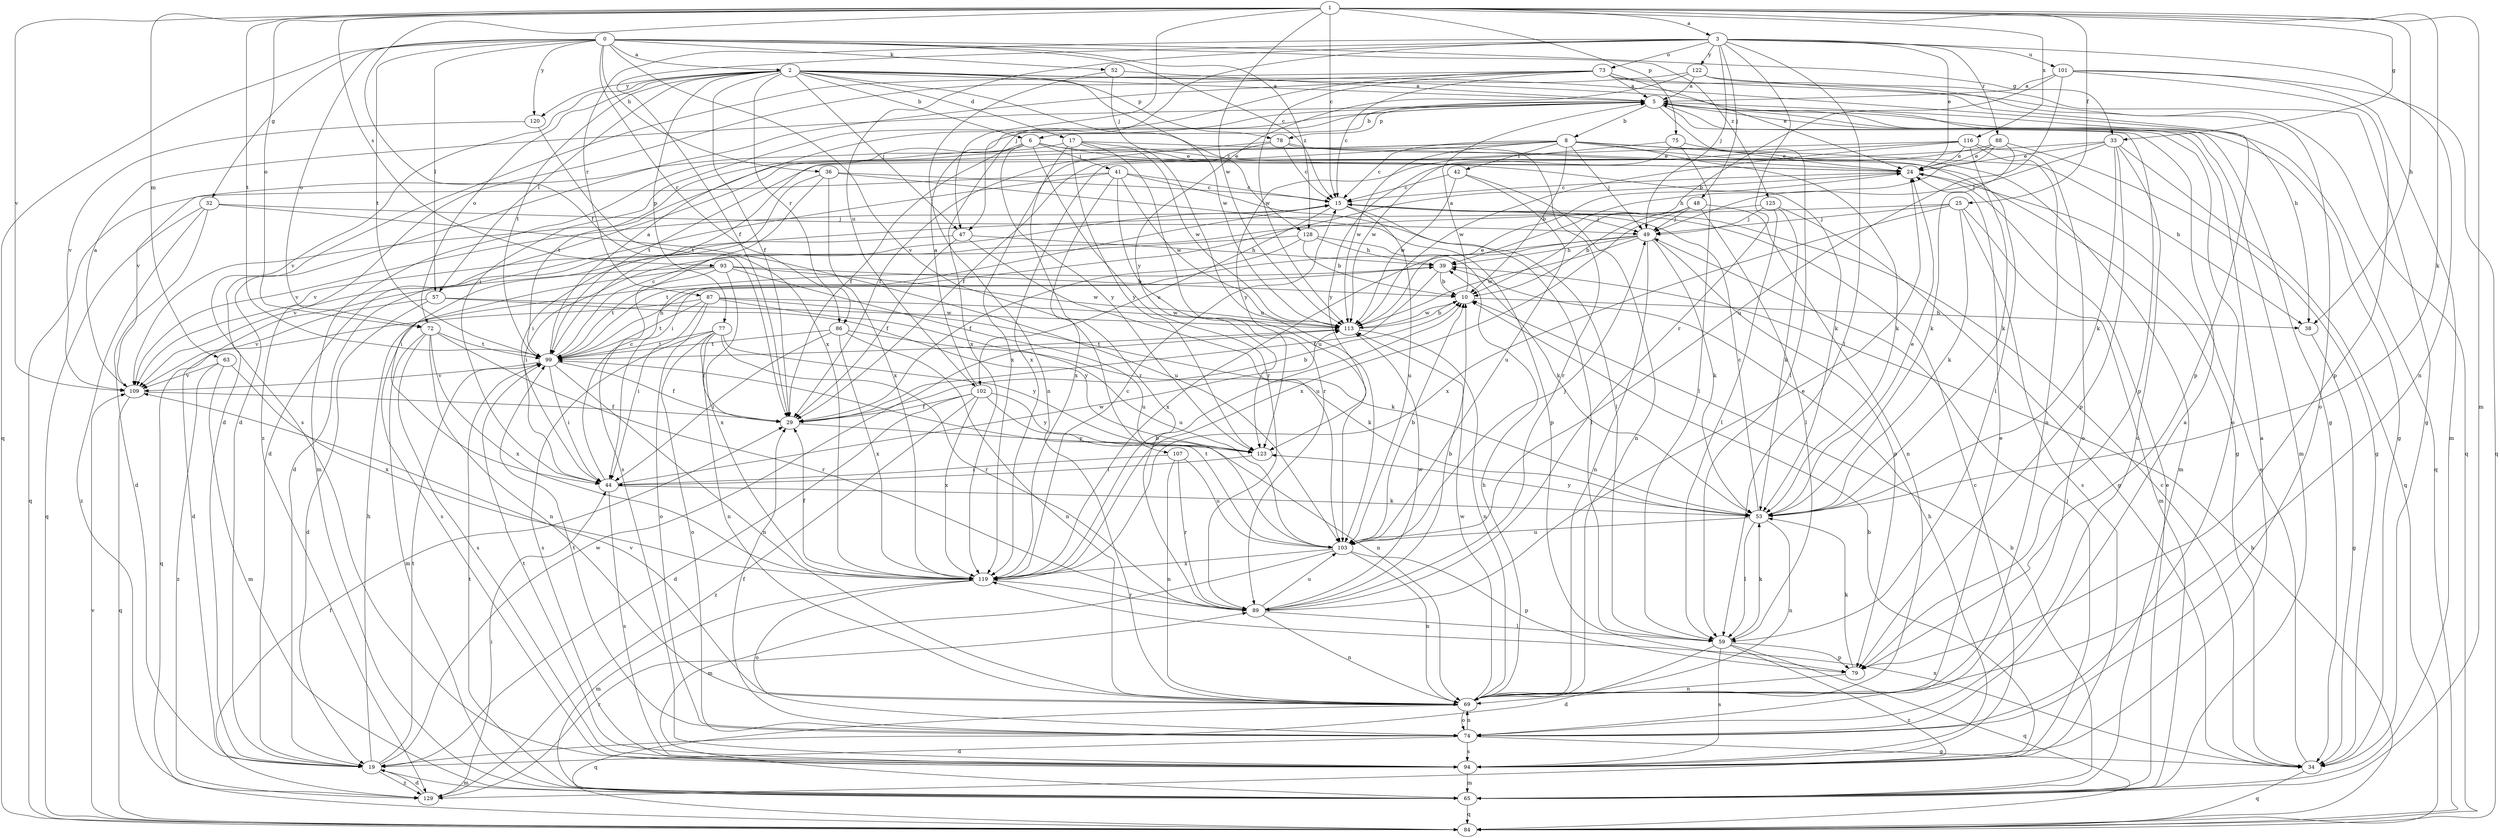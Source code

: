 strict digraph  {
0;
1;
2;
3;
5;
6;
8;
10;
15;
17;
19;
24;
25;
29;
32;
33;
34;
36;
38;
39;
41;
42;
44;
47;
48;
49;
52;
53;
57;
59;
63;
65;
69;
72;
73;
74;
75;
77;
78;
79;
84;
86;
87;
88;
89;
93;
94;
99;
101;
102;
103;
107;
109;
113;
116;
119;
120;
122;
123;
125;
128;
129;
0 -> 2  [label=a];
0 -> 15  [label=c];
0 -> 32  [label=g];
0 -> 33  [label=g];
0 -> 36  [label=h];
0 -> 52  [label=k];
0 -> 57  [label=l];
0 -> 72  [label=o];
0 -> 84  [label=q];
0 -> 86  [label=r];
0 -> 99  [label=t];
0 -> 107  [label=v];
0 -> 120  [label=y];
0 -> 125  [label=z];
0 -> 128  [label=z];
1 -> 3  [label=a];
1 -> 15  [label=c];
1 -> 25  [label=f];
1 -> 29  [label=f];
1 -> 33  [label=g];
1 -> 38  [label=h];
1 -> 47  [label=j];
1 -> 53  [label=k];
1 -> 63  [label=m];
1 -> 65  [label=m];
1 -> 72  [label=o];
1 -> 75  [label=p];
1 -> 93  [label=s];
1 -> 99  [label=t];
1 -> 109  [label=v];
1 -> 113  [label=w];
1 -> 116  [label=x];
2 -> 5  [label=a];
2 -> 6  [label=b];
2 -> 17  [label=d];
2 -> 29  [label=f];
2 -> 34  [label=g];
2 -> 38  [label=h];
2 -> 47  [label=j];
2 -> 57  [label=l];
2 -> 72  [label=o];
2 -> 77  [label=p];
2 -> 78  [label=p];
2 -> 86  [label=r];
2 -> 94  [label=s];
2 -> 99  [label=t];
2 -> 113  [label=w];
2 -> 120  [label=y];
2 -> 128  [label=z];
3 -> 24  [label=e];
3 -> 29  [label=f];
3 -> 47  [label=j];
3 -> 48  [label=j];
3 -> 49  [label=j];
3 -> 59  [label=l];
3 -> 69  [label=n];
3 -> 73  [label=o];
3 -> 87  [label=r];
3 -> 88  [label=r];
3 -> 89  [label=r];
3 -> 101  [label=u];
3 -> 102  [label=u];
3 -> 122  [label=y];
5 -> 6  [label=b];
5 -> 8  [label=b];
5 -> 34  [label=g];
5 -> 59  [label=l];
5 -> 65  [label=m];
5 -> 74  [label=o];
5 -> 78  [label=p];
5 -> 79  [label=p];
5 -> 84  [label=q];
5 -> 119  [label=x];
6 -> 24  [label=e];
6 -> 29  [label=f];
6 -> 41  [label=i];
6 -> 53  [label=k];
6 -> 65  [label=m];
6 -> 89  [label=r];
6 -> 109  [label=v];
6 -> 123  [label=y];
8 -> 10  [label=b];
8 -> 15  [label=c];
8 -> 19  [label=d];
8 -> 29  [label=f];
8 -> 38  [label=h];
8 -> 42  [label=i];
8 -> 49  [label=j];
8 -> 53  [label=k];
8 -> 59  [label=l];
8 -> 65  [label=m];
8 -> 109  [label=v];
8 -> 113  [label=w];
10 -> 5  [label=a];
10 -> 38  [label=h];
10 -> 113  [label=w];
15 -> 49  [label=j];
15 -> 59  [label=l];
15 -> 102  [label=u];
15 -> 103  [label=u];
15 -> 109  [label=v];
17 -> 24  [label=e];
17 -> 34  [label=g];
17 -> 89  [label=r];
17 -> 99  [label=t];
17 -> 103  [label=u];
17 -> 113  [label=w];
17 -> 123  [label=y];
19 -> 39  [label=h];
19 -> 65  [label=m];
19 -> 99  [label=t];
19 -> 113  [label=w];
19 -> 129  [label=z];
24 -> 15  [label=c];
24 -> 44  [label=i];
25 -> 49  [label=j];
25 -> 53  [label=k];
25 -> 65  [label=m];
25 -> 94  [label=s];
25 -> 109  [label=v];
25 -> 119  [label=x];
29 -> 10  [label=b];
29 -> 123  [label=y];
32 -> 19  [label=d];
32 -> 49  [label=j];
32 -> 84  [label=q];
32 -> 103  [label=u];
32 -> 129  [label=z];
33 -> 24  [label=e];
33 -> 49  [label=j];
33 -> 53  [label=k];
33 -> 74  [label=o];
33 -> 79  [label=p];
33 -> 84  [label=q];
33 -> 99  [label=t];
34 -> 15  [label=c];
34 -> 24  [label=e];
34 -> 84  [label=q];
34 -> 119  [label=x];
36 -> 15  [label=c];
36 -> 44  [label=i];
36 -> 79  [label=p];
36 -> 94  [label=s];
36 -> 119  [label=x];
38 -> 34  [label=g];
39 -> 10  [label=b];
39 -> 29  [label=f];
41 -> 15  [label=c];
41 -> 19  [label=d];
41 -> 59  [label=l];
41 -> 84  [label=q];
41 -> 89  [label=r];
41 -> 113  [label=w];
41 -> 119  [label=x];
42 -> 15  [label=c];
42 -> 69  [label=n];
42 -> 103  [label=u];
42 -> 113  [label=w];
44 -> 15  [label=c];
44 -> 53  [label=k];
44 -> 94  [label=s];
44 -> 113  [label=w];
47 -> 29  [label=f];
47 -> 39  [label=h];
47 -> 103  [label=u];
47 -> 109  [label=v];
48 -> 10  [label=b];
48 -> 49  [label=j];
48 -> 59  [label=l];
48 -> 69  [label=n];
48 -> 119  [label=x];
49 -> 39  [label=h];
49 -> 53  [label=k];
49 -> 69  [label=n];
49 -> 79  [label=p];
49 -> 99  [label=t];
49 -> 113  [label=w];
49 -> 119  [label=x];
52 -> 5  [label=a];
52 -> 69  [label=n];
52 -> 103  [label=u];
53 -> 15  [label=c];
53 -> 24  [label=e];
53 -> 59  [label=l];
53 -> 69  [label=n];
53 -> 103  [label=u];
53 -> 123  [label=y];
57 -> 19  [label=d];
57 -> 109  [label=v];
57 -> 113  [label=w];
57 -> 123  [label=y];
59 -> 19  [label=d];
59 -> 53  [label=k];
59 -> 79  [label=p];
59 -> 84  [label=q];
59 -> 94  [label=s];
59 -> 129  [label=z];
63 -> 65  [label=m];
63 -> 109  [label=v];
63 -> 119  [label=x];
63 -> 129  [label=z];
65 -> 10  [label=b];
65 -> 24  [label=e];
65 -> 84  [label=q];
65 -> 99  [label=t];
69 -> 24  [label=e];
69 -> 39  [label=h];
69 -> 74  [label=o];
69 -> 84  [label=q];
69 -> 109  [label=v];
69 -> 113  [label=w];
72 -> 65  [label=m];
72 -> 69  [label=n];
72 -> 89  [label=r];
72 -> 94  [label=s];
72 -> 99  [label=t];
72 -> 119  [label=x];
73 -> 5  [label=a];
73 -> 15  [label=c];
73 -> 19  [label=d];
73 -> 24  [label=e];
73 -> 44  [label=i];
73 -> 79  [label=p];
73 -> 84  [label=q];
73 -> 113  [label=w];
73 -> 129  [label=z];
74 -> 5  [label=a];
74 -> 19  [label=d];
74 -> 29  [label=f];
74 -> 34  [label=g];
74 -> 69  [label=n];
74 -> 94  [label=s];
74 -> 99  [label=t];
75 -> 24  [label=e];
75 -> 59  [label=l];
75 -> 113  [label=w];
75 -> 123  [label=y];
77 -> 29  [label=f];
77 -> 69  [label=n];
77 -> 74  [label=o];
77 -> 89  [label=r];
77 -> 94  [label=s];
77 -> 99  [label=t];
77 -> 123  [label=y];
78 -> 15  [label=c];
78 -> 24  [label=e];
78 -> 29  [label=f];
78 -> 89  [label=r];
78 -> 119  [label=x];
79 -> 53  [label=k];
79 -> 69  [label=n];
84 -> 39  [label=h];
84 -> 109  [label=v];
86 -> 44  [label=i];
86 -> 53  [label=k];
86 -> 69  [label=n];
86 -> 99  [label=t];
86 -> 119  [label=x];
87 -> 44  [label=i];
87 -> 53  [label=k];
87 -> 74  [label=o];
87 -> 84  [label=q];
87 -> 99  [label=t];
87 -> 103  [label=u];
87 -> 113  [label=w];
88 -> 24  [label=e];
88 -> 34  [label=g];
88 -> 39  [label=h];
88 -> 53  [label=k];
88 -> 123  [label=y];
89 -> 10  [label=b];
89 -> 24  [label=e];
89 -> 59  [label=l];
89 -> 69  [label=n];
89 -> 103  [label=u];
89 -> 113  [label=w];
93 -> 10  [label=b];
93 -> 19  [label=d];
93 -> 94  [label=s];
93 -> 99  [label=t];
93 -> 103  [label=u];
93 -> 113  [label=w];
93 -> 119  [label=x];
94 -> 5  [label=a];
94 -> 10  [label=b];
94 -> 15  [label=c];
94 -> 39  [label=h];
94 -> 49  [label=j];
94 -> 65  [label=m];
94 -> 99  [label=t];
99 -> 5  [label=a];
99 -> 15  [label=c];
99 -> 29  [label=f];
99 -> 39  [label=h];
99 -> 44  [label=i];
99 -> 69  [label=n];
99 -> 109  [label=v];
101 -> 5  [label=a];
101 -> 10  [label=b];
101 -> 65  [label=m];
101 -> 79  [label=p];
101 -> 84  [label=q];
101 -> 103  [label=u];
102 -> 5  [label=a];
102 -> 19  [label=d];
102 -> 29  [label=f];
102 -> 69  [label=n];
102 -> 119  [label=x];
102 -> 123  [label=y];
102 -> 129  [label=z];
103 -> 10  [label=b];
103 -> 49  [label=j];
103 -> 65  [label=m];
103 -> 69  [label=n];
103 -> 79  [label=p];
103 -> 99  [label=t];
103 -> 119  [label=x];
107 -> 44  [label=i];
107 -> 69  [label=n];
107 -> 89  [label=r];
107 -> 103  [label=u];
109 -> 5  [label=a];
109 -> 29  [label=f];
109 -> 84  [label=q];
113 -> 10  [label=b];
113 -> 24  [label=e];
113 -> 69  [label=n];
113 -> 99  [label=t];
116 -> 24  [label=e];
116 -> 53  [label=k];
116 -> 69  [label=n];
116 -> 74  [label=o];
116 -> 99  [label=t];
116 -> 113  [label=w];
116 -> 119  [label=x];
119 -> 10  [label=b];
119 -> 15  [label=c];
119 -> 29  [label=f];
119 -> 65  [label=m];
119 -> 74  [label=o];
119 -> 89  [label=r];
120 -> 109  [label=v];
120 -> 119  [label=x];
122 -> 5  [label=a];
122 -> 19  [label=d];
122 -> 34  [label=g];
122 -> 74  [label=o];
122 -> 123  [label=y];
123 -> 44  [label=i];
125 -> 34  [label=g];
125 -> 44  [label=i];
125 -> 49  [label=j];
125 -> 53  [label=k];
125 -> 59  [label=l];
128 -> 10  [label=b];
128 -> 29  [label=f];
128 -> 39  [label=h];
128 -> 44  [label=i];
128 -> 53  [label=k];
129 -> 19  [label=d];
129 -> 29  [label=f];
129 -> 44  [label=i];
129 -> 89  [label=r];
}
